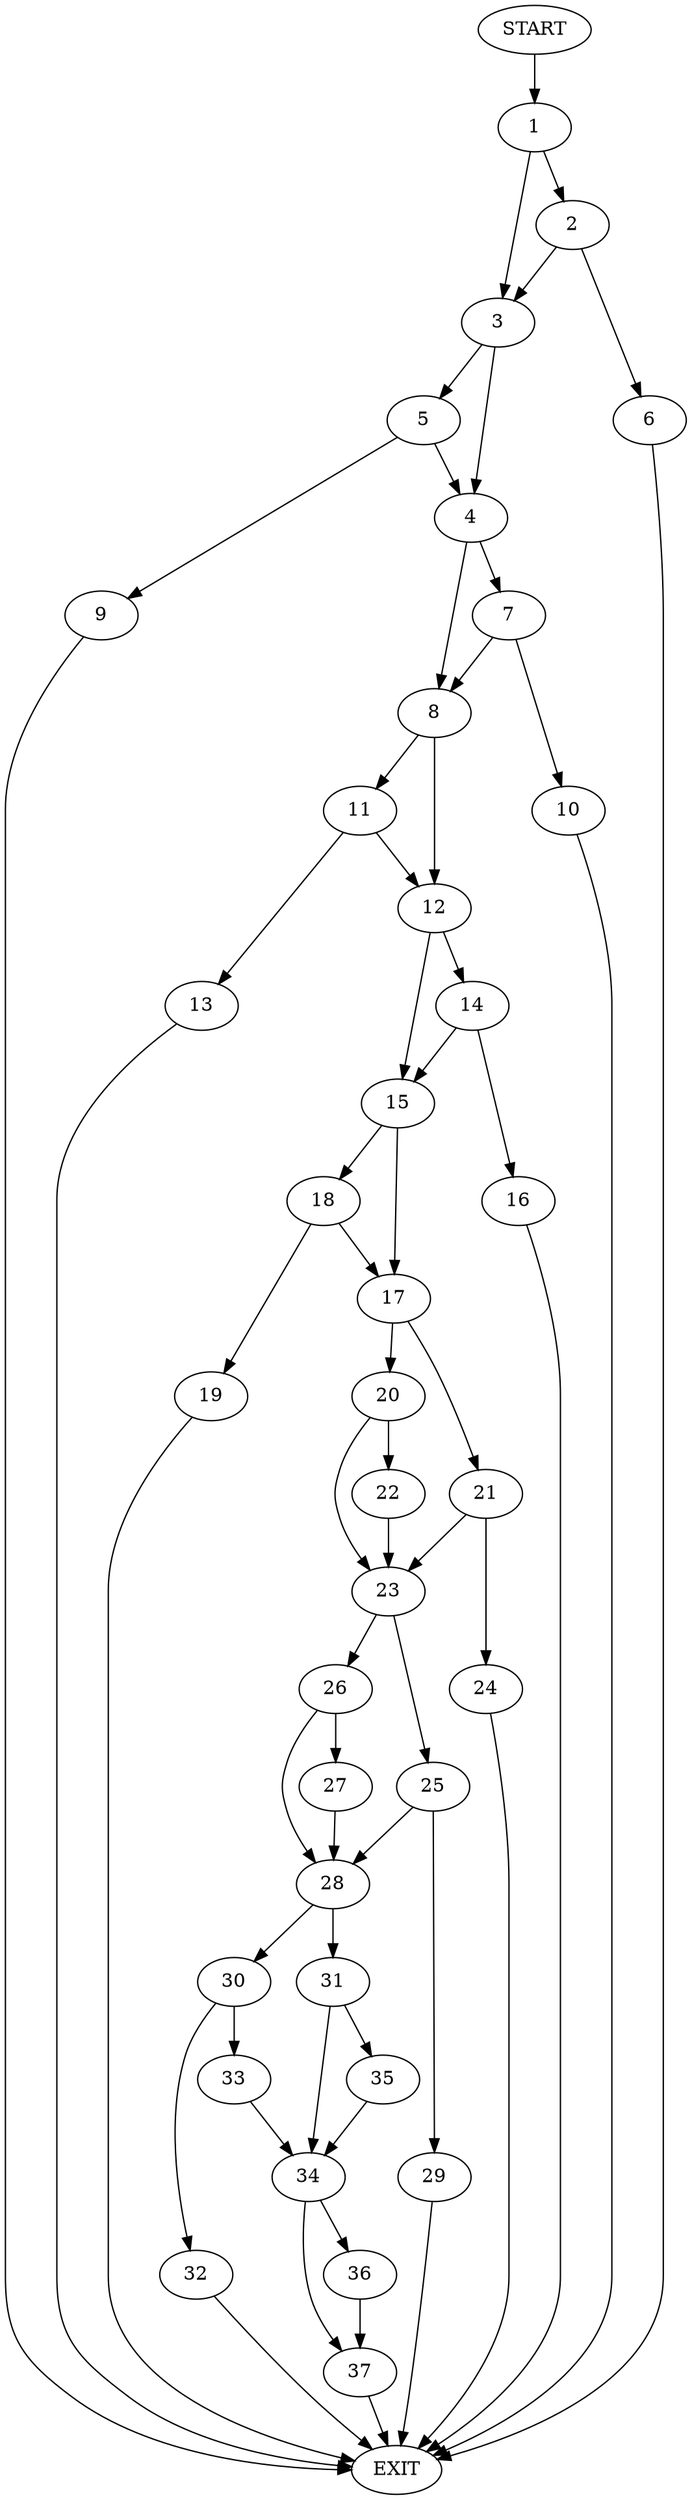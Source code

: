 digraph {
0 [label="START"]
38 [label="EXIT"]
0 -> 1
1 -> 2
1 -> 3
3 -> 4
3 -> 5
2 -> 3
2 -> 6
6 -> 38
4 -> 7
4 -> 8
5 -> 4
5 -> 9
9 -> 38
7 -> 10
7 -> 8
8 -> 11
8 -> 12
10 -> 38
11 -> 12
11 -> 13
12 -> 14
12 -> 15
13 -> 38
14 -> 15
14 -> 16
15 -> 17
15 -> 18
16 -> 38
18 -> 19
18 -> 17
17 -> 20
17 -> 21
19 -> 38
20 -> 22
20 -> 23
21 -> 24
21 -> 23
23 -> 25
23 -> 26
24 -> 38
22 -> 23
26 -> 27
26 -> 28
25 -> 29
25 -> 28
28 -> 30
28 -> 31
29 -> 38
27 -> 28
30 -> 32
30 -> 33
31 -> 34
31 -> 35
32 -> 38
33 -> 34
34 -> 36
34 -> 37
35 -> 34
36 -> 37
37 -> 38
}
